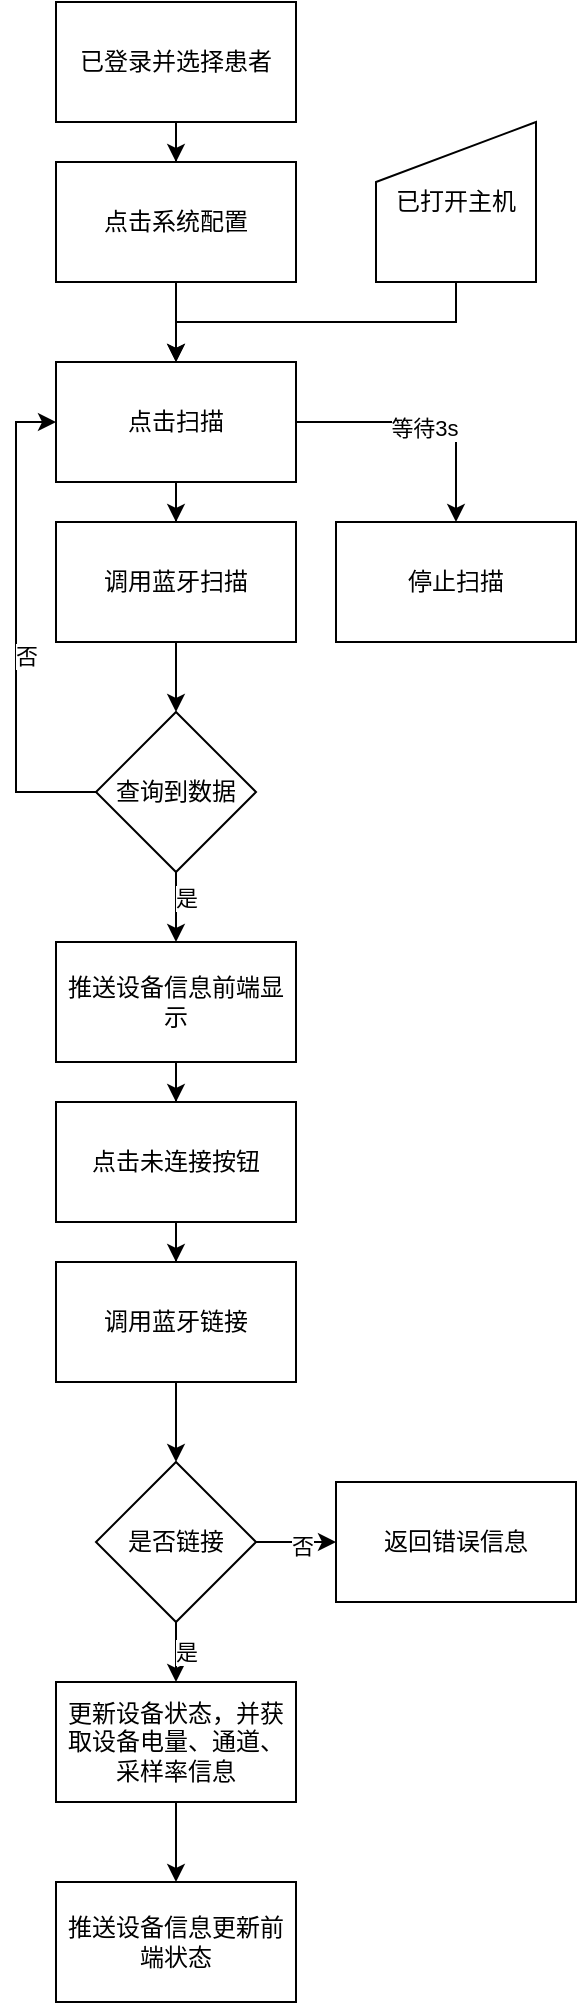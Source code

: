 <mxfile version="21.6.6" type="github">
  <diagram name="第 1 页" id="e2uv00AAZcbPJ5dO1Pah">
    <mxGraphModel dx="2074" dy="1078" grid="1" gridSize="10" guides="1" tooltips="1" connect="1" arrows="1" fold="1" page="1" pageScale="1" pageWidth="827" pageHeight="1169" math="0" shadow="0">
      <root>
        <mxCell id="0" />
        <mxCell id="1" parent="0" />
        <mxCell id="zwk_ola657jVoU6oGdOF-3" value="" style="edgeStyle=orthogonalEdgeStyle;rounded=0;orthogonalLoop=1;jettySize=auto;html=1;" edge="1" parent="1" source="zwk_ola657jVoU6oGdOF-1" target="zwk_ola657jVoU6oGdOF-2">
          <mxGeometry relative="1" as="geometry" />
        </mxCell>
        <mxCell id="zwk_ola657jVoU6oGdOF-1" value="已登录并选择患者" style="rounded=0;whiteSpace=wrap;html=1;" vertex="1" parent="1">
          <mxGeometry x="320" y="150" width="120" height="60" as="geometry" />
        </mxCell>
        <mxCell id="zwk_ola657jVoU6oGdOF-5" value="" style="edgeStyle=orthogonalEdgeStyle;rounded=0;orthogonalLoop=1;jettySize=auto;html=1;" edge="1" parent="1" source="zwk_ola657jVoU6oGdOF-2" target="zwk_ola657jVoU6oGdOF-4">
          <mxGeometry relative="1" as="geometry" />
        </mxCell>
        <mxCell id="zwk_ola657jVoU6oGdOF-2" value="点击系统配置" style="whiteSpace=wrap;html=1;rounded=0;" vertex="1" parent="1">
          <mxGeometry x="320" y="230" width="120" height="60" as="geometry" />
        </mxCell>
        <mxCell id="zwk_ola657jVoU6oGdOF-10" value="" style="edgeStyle=orthogonalEdgeStyle;rounded=0;orthogonalLoop=1;jettySize=auto;html=1;" edge="1" parent="1" source="zwk_ola657jVoU6oGdOF-4" target="zwk_ola657jVoU6oGdOF-9">
          <mxGeometry relative="1" as="geometry" />
        </mxCell>
        <mxCell id="zwk_ola657jVoU6oGdOF-19" value="" style="edgeStyle=orthogonalEdgeStyle;rounded=0;orthogonalLoop=1;jettySize=auto;html=1;" edge="1" parent="1" source="zwk_ola657jVoU6oGdOF-4" target="zwk_ola657jVoU6oGdOF-18">
          <mxGeometry relative="1" as="geometry" />
        </mxCell>
        <mxCell id="zwk_ola657jVoU6oGdOF-20" value="等待3s" style="edgeLabel;html=1;align=center;verticalAlign=middle;resizable=0;points=[];" vertex="1" connectable="0" parent="zwk_ola657jVoU6oGdOF-19">
          <mxGeometry x="-0.025" y="-3" relative="1" as="geometry">
            <mxPoint as="offset" />
          </mxGeometry>
        </mxCell>
        <mxCell id="zwk_ola657jVoU6oGdOF-4" value="点击扫描" style="whiteSpace=wrap;html=1;rounded=0;" vertex="1" parent="1">
          <mxGeometry x="320" y="330" width="120" height="60" as="geometry" />
        </mxCell>
        <mxCell id="zwk_ola657jVoU6oGdOF-7" style="edgeStyle=orthogonalEdgeStyle;rounded=0;orthogonalLoop=1;jettySize=auto;html=1;entryX=0.5;entryY=0;entryDx=0;entryDy=0;exitX=0.5;exitY=1;exitDx=0;exitDy=0;" edge="1" parent="1" source="zwk_ola657jVoU6oGdOF-6" target="zwk_ola657jVoU6oGdOF-4">
          <mxGeometry relative="1" as="geometry" />
        </mxCell>
        <mxCell id="zwk_ola657jVoU6oGdOF-6" value="已打开主机" style="shape=manualInput;whiteSpace=wrap;html=1;" vertex="1" parent="1">
          <mxGeometry x="480" y="210" width="80" height="80" as="geometry" />
        </mxCell>
        <mxCell id="zwk_ola657jVoU6oGdOF-12" value="" style="edgeStyle=orthogonalEdgeStyle;rounded=0;orthogonalLoop=1;jettySize=auto;html=1;" edge="1" parent="1" source="zwk_ola657jVoU6oGdOF-9" target="zwk_ola657jVoU6oGdOF-11">
          <mxGeometry relative="1" as="geometry" />
        </mxCell>
        <mxCell id="zwk_ola657jVoU6oGdOF-9" value="调用蓝牙扫描" style="whiteSpace=wrap;html=1;rounded=0;" vertex="1" parent="1">
          <mxGeometry x="320" y="410" width="120" height="60" as="geometry" />
        </mxCell>
        <mxCell id="zwk_ola657jVoU6oGdOF-14" value="" style="edgeStyle=orthogonalEdgeStyle;rounded=0;orthogonalLoop=1;jettySize=auto;html=1;" edge="1" parent="1" source="zwk_ola657jVoU6oGdOF-11" target="zwk_ola657jVoU6oGdOF-13">
          <mxGeometry relative="1" as="geometry" />
        </mxCell>
        <mxCell id="zwk_ola657jVoU6oGdOF-16" value="是" style="edgeLabel;html=1;align=center;verticalAlign=middle;resizable=0;points=[];" vertex="1" connectable="0" parent="zwk_ola657jVoU6oGdOF-14">
          <mxGeometry x="-0.444" y="5" relative="1" as="geometry">
            <mxPoint as="offset" />
          </mxGeometry>
        </mxCell>
        <mxCell id="zwk_ola657jVoU6oGdOF-33" style="edgeStyle=orthogonalEdgeStyle;rounded=0;orthogonalLoop=1;jettySize=auto;html=1;entryX=0;entryY=0.5;entryDx=0;entryDy=0;" edge="1" parent="1" source="zwk_ola657jVoU6oGdOF-11" target="zwk_ola657jVoU6oGdOF-4">
          <mxGeometry relative="1" as="geometry">
            <Array as="points">
              <mxPoint x="300" y="545" />
              <mxPoint x="300" y="360" />
            </Array>
          </mxGeometry>
        </mxCell>
        <mxCell id="zwk_ola657jVoU6oGdOF-34" value="否" style="edgeLabel;html=1;align=center;verticalAlign=middle;resizable=0;points=[];" vertex="1" connectable="0" parent="zwk_ola657jVoU6oGdOF-33">
          <mxGeometry x="-0.118" y="-5" relative="1" as="geometry">
            <mxPoint as="offset" />
          </mxGeometry>
        </mxCell>
        <mxCell id="zwk_ola657jVoU6oGdOF-11" value="查询到数据" style="rhombus;whiteSpace=wrap;html=1;rounded=0;" vertex="1" parent="1">
          <mxGeometry x="340" y="505" width="80" height="80" as="geometry" />
        </mxCell>
        <mxCell id="zwk_ola657jVoU6oGdOF-22" value="" style="edgeStyle=orthogonalEdgeStyle;rounded=0;orthogonalLoop=1;jettySize=auto;html=1;" edge="1" parent="1" source="zwk_ola657jVoU6oGdOF-13" target="zwk_ola657jVoU6oGdOF-21">
          <mxGeometry relative="1" as="geometry" />
        </mxCell>
        <mxCell id="zwk_ola657jVoU6oGdOF-13" value="推送设备信息前端显示" style="whiteSpace=wrap;html=1;rounded=0;" vertex="1" parent="1">
          <mxGeometry x="320" y="620" width="120" height="60" as="geometry" />
        </mxCell>
        <mxCell id="zwk_ola657jVoU6oGdOF-18" value="停止扫描" style="whiteSpace=wrap;html=1;rounded=0;" vertex="1" parent="1">
          <mxGeometry x="460" y="410" width="120" height="60" as="geometry" />
        </mxCell>
        <mxCell id="zwk_ola657jVoU6oGdOF-37" value="" style="edgeStyle=orthogonalEdgeStyle;rounded=0;orthogonalLoop=1;jettySize=auto;html=1;" edge="1" parent="1" source="zwk_ola657jVoU6oGdOF-21" target="zwk_ola657jVoU6oGdOF-36">
          <mxGeometry relative="1" as="geometry" />
        </mxCell>
        <mxCell id="zwk_ola657jVoU6oGdOF-21" value="点击未连接按钮" style="whiteSpace=wrap;html=1;rounded=0;" vertex="1" parent="1">
          <mxGeometry x="320" y="700" width="120" height="60" as="geometry" />
        </mxCell>
        <mxCell id="zwk_ola657jVoU6oGdOF-26" value="" style="edgeStyle=orthogonalEdgeStyle;rounded=0;orthogonalLoop=1;jettySize=auto;html=1;" edge="1" parent="1" source="zwk_ola657jVoU6oGdOF-23" target="zwk_ola657jVoU6oGdOF-25">
          <mxGeometry relative="1" as="geometry" />
        </mxCell>
        <mxCell id="zwk_ola657jVoU6oGdOF-27" value="否" style="edgeLabel;html=1;align=center;verticalAlign=middle;resizable=0;points=[];" vertex="1" connectable="0" parent="zwk_ola657jVoU6oGdOF-26">
          <mxGeometry x="0.133" y="-2" relative="1" as="geometry">
            <mxPoint as="offset" />
          </mxGeometry>
        </mxCell>
        <mxCell id="zwk_ola657jVoU6oGdOF-29" value="" style="edgeStyle=orthogonalEdgeStyle;rounded=0;orthogonalLoop=1;jettySize=auto;html=1;" edge="1" parent="1" source="zwk_ola657jVoU6oGdOF-23" target="zwk_ola657jVoU6oGdOF-28">
          <mxGeometry relative="1" as="geometry" />
        </mxCell>
        <mxCell id="zwk_ola657jVoU6oGdOF-30" value="是" style="edgeLabel;html=1;align=center;verticalAlign=middle;resizable=0;points=[];" vertex="1" connectable="0" parent="zwk_ola657jVoU6oGdOF-29">
          <mxGeometry x="-0.422" y="5" relative="1" as="geometry">
            <mxPoint as="offset" />
          </mxGeometry>
        </mxCell>
        <mxCell id="zwk_ola657jVoU6oGdOF-23" value="是否链接" style="rhombus;whiteSpace=wrap;html=1;rounded=0;" vertex="1" parent="1">
          <mxGeometry x="340" y="880" width="80" height="80" as="geometry" />
        </mxCell>
        <mxCell id="zwk_ola657jVoU6oGdOF-25" value="返回错误信息" style="whiteSpace=wrap;html=1;rounded=0;" vertex="1" parent="1">
          <mxGeometry x="460" y="890" width="120" height="60" as="geometry" />
        </mxCell>
        <mxCell id="zwk_ola657jVoU6oGdOF-32" value="" style="edgeStyle=orthogonalEdgeStyle;rounded=0;orthogonalLoop=1;jettySize=auto;html=1;" edge="1" parent="1" source="zwk_ola657jVoU6oGdOF-28" target="zwk_ola657jVoU6oGdOF-31">
          <mxGeometry relative="1" as="geometry" />
        </mxCell>
        <mxCell id="zwk_ola657jVoU6oGdOF-28" value="更新设备状态，并获取设备电量、通道、采样率信息" style="whiteSpace=wrap;html=1;rounded=0;" vertex="1" parent="1">
          <mxGeometry x="320" y="990" width="120" height="60" as="geometry" />
        </mxCell>
        <mxCell id="zwk_ola657jVoU6oGdOF-31" value="推送设备信息更新前端状态" style="whiteSpace=wrap;html=1;rounded=0;" vertex="1" parent="1">
          <mxGeometry x="320" y="1090" width="120" height="60" as="geometry" />
        </mxCell>
        <mxCell id="zwk_ola657jVoU6oGdOF-38" style="edgeStyle=orthogonalEdgeStyle;rounded=0;orthogonalLoop=1;jettySize=auto;html=1;entryX=0.5;entryY=0;entryDx=0;entryDy=0;" edge="1" parent="1" source="zwk_ola657jVoU6oGdOF-36" target="zwk_ola657jVoU6oGdOF-23">
          <mxGeometry relative="1" as="geometry" />
        </mxCell>
        <mxCell id="zwk_ola657jVoU6oGdOF-36" value="调用蓝牙链接" style="whiteSpace=wrap;html=1;rounded=0;" vertex="1" parent="1">
          <mxGeometry x="320" y="780" width="120" height="60" as="geometry" />
        </mxCell>
      </root>
    </mxGraphModel>
  </diagram>
</mxfile>
